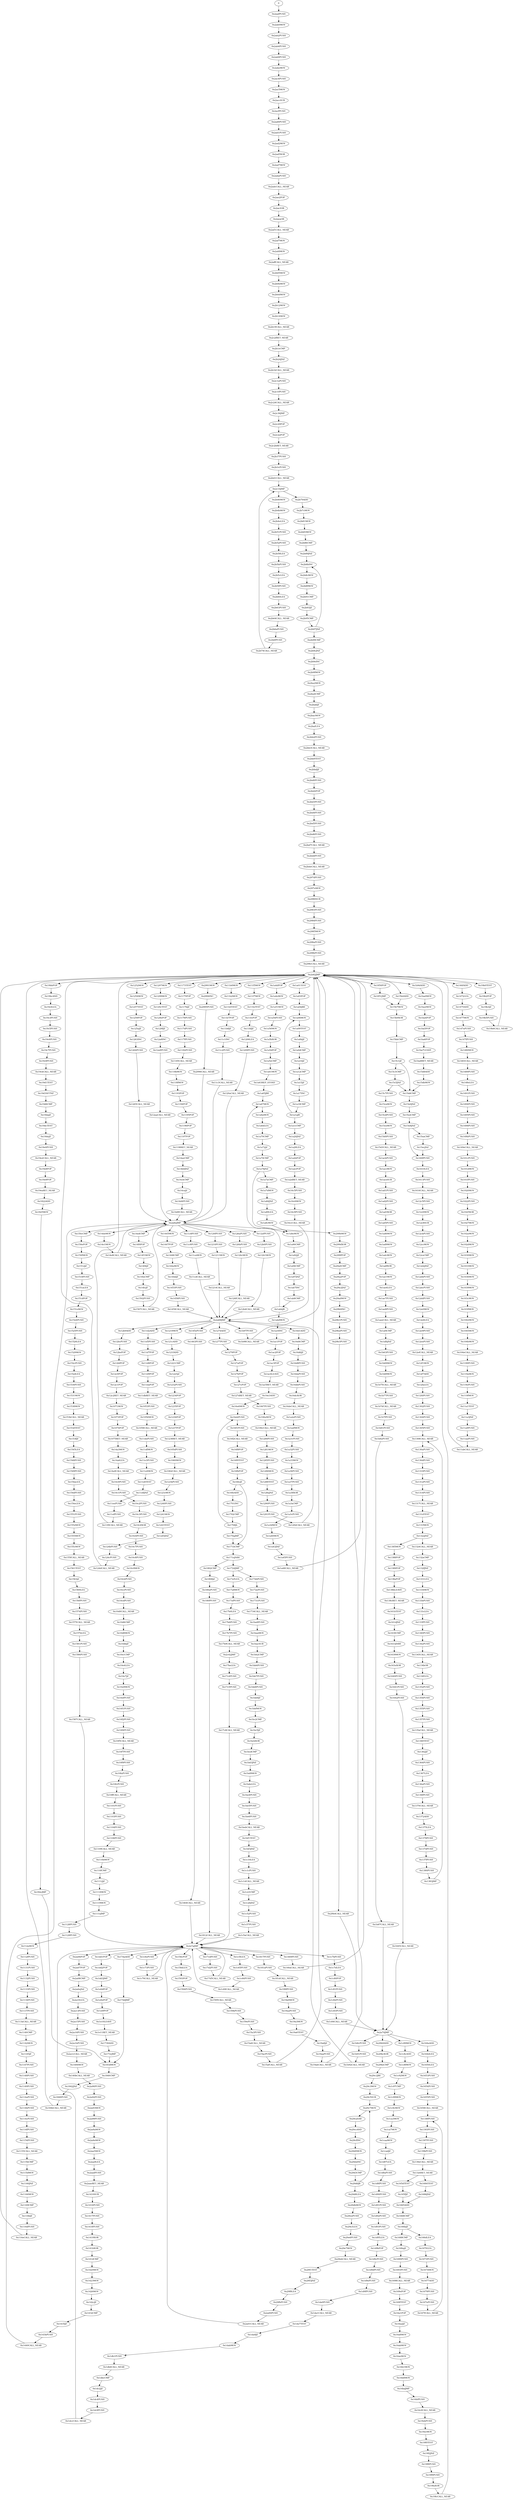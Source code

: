 digraph {
"0" -> "0x2aafPUSH"
"0x101cPUSH" -> "0x101dMOV"
"0x101dMOV" -> "0x101fPUSH"
"0x101fPUSH" -> "0x1020MOV"
"0x1020MOV" -> "0x1022PUSH"
"0x1022PUSH" -> "0x1025XOR"
"0x1025XOR" -> "0x1027MOV"
"0x1027MOV" -> "0x102aMOV"
"0x102aMOV" -> "0x102dMOV"
"0x102dMOV" -> "0x1030MOV"
"0x1030MOV" -> "0x1033MOV"
"0x1033MOV" -> "0x1036MOV"
"0x1036MOV" -> "0x1039MOV"
"0x1039MOV" -> "0x103cMOV"
"0x103cMOV" -> "0x103fMOV"
"0x103fMOV" -> "0x1042MOV"
"0x1042MOV" -> "0x1045MOV"
"0x1045MOV" -> "0x104bMOV"
"0x104bMOV" -> "0x104eCALL_NEAR"
"0x104eCALL_NEAR" -> "0x1199PUSH"
"0x1053PUSH" -> "0x1056MOV"
"0x1056MOV" -> "0x1058CALL_NEAR"
"0x1058CALL_NEAR" -> "0x11dePUSH"
"0x105dPUSH" -> "0x1060MOV"
"0x1060MOV" -> "0x1062CALL_NEAR"
"0x1062CALL_NEAR" -> "0x123bPUSH"
"0x1067PUSH" -> "0x106aMOV"
"0x106aMOV" -> "0x106cCALL_NEAR"
"0x106cCALL_NEAR" -> "0x1280PUSH"
"0x1071MOV" -> "0x1073POP"
"0x1073POP" -> "0x1074POP"
"0x1074POP" -> "0x1075RET_NEAR"
"0x1075RET_NEAR" -> "0x14a3MOV"
"0x10c0PUSH" -> "0x10c1PUSH"
"0x10c1PUSH" -> "0x10c2PUSH"
"0x10c2PUSH" -> "0x10c3PUSH"
"0x10c3PUSH" -> "0x10c4XOR"
"0x10c4XOR" -> "0x10c6PUSH"
"0x10c6PUSH" -> "0x10c7PUSH"
"0x10c7PUSH" -> "0x10c8PUSH"
"0x10c8PUSH" -> "0x10c9MOV"
"0x10c9MOV" -> "0x10cbPUSH"
"0x10cbPUSH" -> "0x10ccPUSH"
"0x10ccPUSH" -> "0x10cdPUSH"
"0x10cdPUSH" -> "0x10d0CALL_NEAR"
"0x10d0CALL_NEAR" -> "0x10d6CMP"
"0x10d6CMP" -> "0x10d8MOV"
"0x10d8MOV" -> "0x10dbJZ"
"0x10dbJZ" -> "0x10e1CMP"
"0x10e1CMP" -> "0x10e4LEA"
"0x10e4LEA" -> "0x10e7JZ"
"0x10e7JZ" -> "0x10e9MOV"
"0x10e9MOV" -> "0x10efPUSH"
"0x10efPUSH" -> "0x10f1PUSH"
"0x10f1PUSH" -> "0x10f2PUSH"
"0x10f2PUSH" -> "0x10f4PUSH"
"0x10f4PUSH" -> "0x10f5CALL_NEAR"
"0x10f5CALL_NEAR" -> "0x10f7PUSH"
"0x10f7PUSH" -> "0x10f9PUSH"
"0x10f9PUSH" -> "0x10faPUSH"
"0x10faPUSH" -> "0x10fcPUSH"
"0x10fcPUSH" -> "0x10ffCALL_NEAR"
"0x10ffCALL_NEAR" -> "0x1101PUSH"
"0x1101PUSH" -> "0x1103PUSH"
"0x1103PUSH" -> "0x1104PUSH"
"0x1104PUSH" -> "0x1106PUSH"
"0x1106PUSH" -> "0x1109CALL_NEAR"
"0x1109CALL_NEAR" -> "0x110bMOV"
"0x110bMOV" -> "0x110fCMP"
"0x110fCMP" -> "0x1112JZ"
"0x1112JZ" -> "0x1114MOV"
"0x1114MOV" -> "0x1119MOV"
"0x1119MOV" -> "0x111eJMP"
"0x111eJMP" -> "0x1128PUSH"
"0x1128PUSH" -> "0x1129PUSH"
"0x1129PUSH" -> "0x112aMOV"
"0x112aMOV" -> "0x112fPUSH"
"0x112fPUSH" -> "0x1131PUSH"
"0x1131PUSH" -> "0x1132PUSH"
"0x1132PUSH" -> "0x1133PUSH"
"0x1133PUSH" -> "0x1134PUSH"
"0x1134PUSH" -> "0x1137PUSH"
"0x1137PUSH" -> "0x113aCALL_NEAR"
"0x113aCALL_NEAR" -> "0x1140CMP"
"0x1140CMP" -> "0x1142MOV"
"0x1142MOV" -> "0x1145JZ"
"0x1145JZ" -> "0x1147PUSH"
"0x1147PUSH" -> "0x1148PUSH"
"0x1148PUSH" -> "0x1149PUSH"
"0x1149PUSH" -> "0x114aPUSH"
"0x114aPUSH" -> "0x114bPUSH"
"0x114bPUSH" -> "0x114cPUSH"
"0x114cPUSH" -> "0x114fPUSH"
"0x114fPUSH" -> "0x1154PUSH"
"0x1154PUSH" -> "0x1155CALL_NEAR"
"0x1155CALL_NEAR" -> "0x115bCMP"
"0x115bCMP" -> "0x115dMOV"
"0x115dMOV" -> "0x1160JNZ"
"0x1160JNZ" -> "0x1166MOV"
"0x1166MOV" -> "0x1169CMP"
"0x1169CMP" -> "0x116bJZ"
"0x116bJZ" -> "0x116dPUSH"
"0x116dPUSH" -> "0x116eCALL_NEAR"
"0x116eCALL_NEAR" -> "0x2a62JMP"
"0x1173TEST" -> "0x1175POP"
"0x1175POP" -> "0x1176JZ"
"0x1176JZ" -> "0x1178PUSH"
"0x1178PUSH" -> "0x117dPUSH"
"0x117dPUSH" -> "0x117fPUSH"
"0x117fPUSH" -> "0x1182PUSH"
"0x1182PUSH" -> "0x1185CALL_NEAR"
"0x1185CALL_NEAR" -> "0x118bMOV"
"0x118bMOV" -> "0x118fMOV"
"0x118fMOV" -> "0x1193POP"
"0x1193POP" -> "0x1194POP"
"0x1194POP" -> "0x1195POP"
"0x1195POP" -> "0x1196POP"
"0x1196POP" -> "0x1197POP"
"0x1197POP" -> "0x1198RET_NEAR"
"0x1198RET_NEAR" -> "0x14aeCMP"
"0x1199PUSH" -> "0x119aMOV"
"0x119aMOV" -> "0x119ePUSH"
"0x119ePUSH" -> "0x119fMOV"
"0x119fMOV" -> "0x11a1TEST"
"0x11a1TEST" -> "0x11a3JNZ"
"0x11a3JNZ" -> "0x11a9PUSH"
"0x11a9PUSH" -> "0x11aaPUSH"
"0x11aaPUSH" -> "0x11abCALL_NEAR"
"0x11abCALL_NEAR" -> "0x2a62JMP"
"0x11b0MOV" -> "0x11b2MOV"
"0x11b2MOV" -> "0x11b5TEST"
"0x11b5TEST" -> "0x11b7POP"
"0x11b7POP" -> "0x11b8JZ"
"0x11b8JZ" -> "0x11c1INC"
"0x11c1INC" -> "0x11c2PUSH"
"0x11c2PUSH" -> "0x11c3CALL_NEAR"
"0x11c3CALL_NEAR" -> "0x2a6eJMP"
"0x11c8PUSH" -> "0x11c9PUSH"
"0x11c9PUSH" -> "0x11caMOV"
"0x11caMOV" -> "0x11cdCALL_NEAR"
"0x11cdCALL_NEAR" -> "0x2a68JMP"
"0x11d2ADD" -> "0x11d5PUSH"
"0x11d5PUSH" -> "0x11d7POP"
"0x11d7POP" -> "0x11d8POP"
"0x11d8POP" -> "0x11d9POP"
"0x11d9POP" -> "0x11daPOP"
"0x11daPOP" -> "0x11dbRET_NEAR"
"0x11dbRET_NEAR" -> "0x1053PUSH"
"0x11dePUSH" -> "0x11dfMOV"
"0x11dfMOV" -> "0x11e3PUSH"
"0x11e3PUSH" -> "0x11e4MOV"
"0x11e4MOV" -> "0x11e6TEST"
"0x11e6TEST" -> "0x11e8JNZ"
"0x11e8JNZ" -> "0x11eePUSH"
"0x11eePUSH" -> "0x11efPUSH"
"0x11efPUSH" -> "0x11f0CALL_NEAR"
"0x11f0CALL_NEAR" -> "0x2a62JMP"
"0x11f5MOV" -> "0x11f7MOV"
"0x11f7MOV" -> "0x11faTEST"
"0x11faTEST" -> "0x11fcPOP"
"0x11fcPOP" -> "0x11fdJZ"
"0x11fdJZ" -> "0x1206LEA"
"0x1206LEA" -> "0x1209PUSH"
"0x1209PUSH" -> "0x120aCALL_NEAR"
"0x120aCALL_NEAR" -> "0x2a6eJMP"
"0x120fPUSH" -> "0x1210PUSH"
"0x1210PUSH" -> "0x1211MOV"
"0x1211MOV" -> "0x1214CALL_NEAR"
"0x1214CALL_NEAR" -> "0x2a68JMP"
"0x1219MOV" -> "0x121cADD"
"0x121cADD" -> "0x121fADD"
"0x121fADD" -> "0x1221CMP"
"0x1221CMP" -> "0x1225JZ"
"0x1225JZ" -> "0x1232PUSH"
"0x1232PUSH" -> "0x1234POP"
"0x1234POP" -> "0x1235POP"
"0x1235POP" -> "0x1236POP"
"0x1236POP" -> "0x1237POP"
"0x1237POP" -> "0x1238RET_NEAR"
"0x1238RET_NEAR" -> "0x105dPUSH"
"0x123bPUSH" -> "0x123cMOV"
"0x123cMOV" -> "0x1240PUSH"
"0x1240PUSH" -> "0x1241MOV"
"0x1241MOV" -> "0x1243TEST"
"0x1243TEST" -> "0x1245JNZ"
"0x1245JNZ" -> "0x124bPUSH"
"0x124bPUSH" -> "0x124cPUSH"
"0x124cPUSH" -> "0x124dCALL_NEAR"
"0x124dCALL_NEAR" -> "0x2a62JMP"
"0x1252MOV" -> "0x1254MOV"
"0x1254MOV" -> "0x1257TEST"
"0x1257TEST" -> "0x1259POP"
"0x1259POP" -> "0x125aJZ"
"0x125aJZ" -> "0x1263INC"
"0x1263INC" -> "0x1264PUSH"
"0x1264PUSH" -> "0x1265CALL_NEAR"
"0x1265CALL_NEAR" -> "0x2a6eJMP"
"0x126aPUSH" -> "0x126bPUSH"
"0x126bPUSH" -> "0x126cMOV"
"0x126cMOV" -> "0x126fCALL_NEAR"
"0x126fCALL_NEAR" -> "0x2a68JMP"
"0x1274ADD" -> "0x1277PUSH"
"0x1277PUSH" -> "0x1279POP"
"0x1279POP" -> "0x127aPOP"
"0x127aPOP" -> "0x127bPOP"
"0x127bPOP" -> "0x127cPOP"
"0x127cPOP" -> "0x127dRET_NEAR"
"0x127dRET_NEAR" -> "0x1067PUSH"
"0x1280PUSH" -> "0x1281MOV"
"0x1281MOV" -> "0x1285PUSH"
"0x1285PUSH" -> "0x1286MOV"
"0x1286MOV" -> "0x1288TEST"
"0x1288TEST" -> "0x128aJNZ"
"0x128aJNZ" -> "0x1290PUSH"
"0x1290PUSH" -> "0x1291PUSH"
"0x1291PUSH" -> "0x1292CALL_NEAR"
"0x1292CALL_NEAR" -> "0x2a62JMP"
"0x1297MOV" -> "0x1299MOV"
"0x1299MOV" -> "0x129cTEST"
"0x129cTEST" -> "0x129ePOP"
"0x129ePOP" -> "0x129fJZ"
"0x129fJZ" -> "0x12a8INC"
"0x12a8INC" -> "0x12a9PUSH"
"0x12a9PUSH" -> "0x12aaCALL_NEAR"
"0x12aaCALL_NEAR" -> "0x2a6eJMP"
"0x12afPUSH" -> "0x12b0PUSH"
"0x12b0PUSH" -> "0x12b1MOV"
"0x12b1MOV" -> "0x12b4CALL_NEAR"
"0x12b4CALL_NEAR" -> "0x2a68JMP"
"0x12b9ADD" -> "0x12bcPUSH"
"0x12bcPUSH" -> "0x12bePOP"
"0x12bePOP" -> "0x12bfPOP"
"0x12bfPOP" -> "0x12c0POP"
"0x12c0POP" -> "0x12c1POP"
"0x12c1POP" -> "0x12c2RET_NEAR"
"0x12c2RET_NEAR" -> "0x1071MOV"
"0x12c5PUSH" -> "0x12c6MOV"
"0x12c6MOV" -> "0x12c8SUB"
"0x12c8SUB" -> "0x12cbPUSH"
"0x12cbPUSH" -> "0x12ccMOV"
"0x12ccMOV" -> "0x12ceCMP"
"0x12ceCMP" -> "0x12d2JNZ"
"0x12d2JNZ" -> "0x12dbPUSH"
"0x12dbPUSH" -> "0x12dcPUSH"
"0x12dcPUSH" -> "0x12ddPUSH"
"0x12ddPUSH" -> "0x12e0MOV"
"0x12e0MOV" -> "0x12e6LEA"
"0x12e6LEA" -> "0x12e9PUSH"
"0x12e9PUSH" -> "0x12eePUSH"
"0x12eePUSH" -> "0x12efCALL_NEAR"
"0x12efCALL_NEAR" -> "0x12f1MOV"
"0x12f1MOV" -> "0x12f7ADD"
"0x12f7ADD" -> "0x12faLEA"
"0x12faLEA" -> "0x12fdPUSH"
"0x12fdPUSH" -> "0x1302PUSH"
"0x1302PUSH" -> "0x1304PUSH"
"0x1304PUSH" -> "0x1305PUSH"
"0x1305PUSH" -> "0x1308CALL_NEAR"
"0x1308CALL_NEAR" -> "0x130aPUSH"
"0x130aPUSH" -> "0x130dPUSH"
"0x130dPUSH" -> "0x1310PUSH"
"0x1310PUSH" -> "0x1312PUSH"
"0x1312PUSH" -> "0x1314PUSH"
"0x1314PUSH" -> "0x1317CALL_NEAR"
"0x1317CALL_NEAR" -> "0x131dTEST"
"0x131dTEST" -> "0x131fMOV"
"0x131fMOV" -> "0x1322JNZ"
"0x1322JNZ" -> "0x1324CALL_NEAR"
"0x1322JNZ" -> "0x1385MOV"
"0x1324CALL_NEAR" -> "0x132aCMP"
"0x132aCMP" -> "0x132fJNZ"
"0x132fJNZ" -> "0x1331LEA"
"0x1331LEA" -> "0x1334MOV"
"0x1334MOV" -> "0x133bPUSH"
"0x133bPUSH" -> "0x133cLEA"
"0x133cLEA" -> "0x133fPUSH"
"0x133fPUSH" -> "0x1340PUSH"
"0x1340PUSH" -> "0x1342PUSH"
"0x1342PUSH" -> "0x1345CALL_NEAR"
"0x1345CALL_NEAR" -> "0x134bOR"
"0x134bOR" -> "0x134fLEA"
"0x134fLEA" -> "0x1352PUSH"
"0x1352PUSH" -> "0x1354PUSH"
"0x1354PUSH" -> "0x1355PUSH"
"0x1355PUSH" -> "0x1357PUSH"
"0x1357PUSH" -> "0x135aCALL_NEAR"
"0x135aCALL_NEAR" -> "0x1360TEST"
"0x1360TEST" -> "0x1362JZ"
"0x1362JZ" -> "0x1364PUSH"
"0x1364PUSH" -> "0x1367LEA"
"0x1367LEA" -> "0x136aPUSH"
"0x136aPUSH" -> "0x136fPUSH"
"0x136fPUSH" -> "0x1370CALL_NEAR"
"0x1370CALL_NEAR" -> "0x1372ADD"
"0x1372ADD" -> "0x1375LEA"
"0x1375LEA" -> "0x1378PUSH"
"0x1378PUSH" -> "0x137dPUSH"
"0x137dPUSH" -> "0x137fPUSH"
"0x137fPUSH" -> "0x1380PUSH"
"0x1380PUSH" -> "0x1383JMP"
"0x1383JMP" -> "0x1308CALL_NEAR"
"0x1385MOV" -> "0x1388POP"
"0x1388POP" -> "0x1389POP"
"0x1389POP" -> "0x138aPOP"
"0x138aPOP" -> "0x138bLEAVE"
"0x138bLEAVE" -> "0x138cRET_NEAR"
"0x138cRET_NEAR" -> "0x161bTEST"
"0x138fPUSH" -> "0x1393PUSH"
"0x1393PUSH" -> "0x1397PUSH"
"0x1397PUSH" -> "0x139bPUSH"
"0x139bPUSH" -> "0x139eCALL_NEAR"
"0x139eCALL_NEAR" -> "0x13a4RET_NEAR"
"0x13a4RET_NEAR" -> "0x165dTEST"
"0x13a4RET_NEAR" -> "0x1684TEST"
"0x1406MOV" -> "0x140bCALL_NEAR"
"0x140bCALL_NEAR" -> "0x2a90PUSH"
"0x1410SUB" -> "0x1416PUSH"
"0x1416PUSH" -> "0x1417PUSH"
"0x1417PUSH" -> "0x1418PUSH"
"0x1418PUSH" -> "0x1419XOR"
"0x1419XOR" -> "0x141bXOR"
"0x141bXOR" -> "0x141dCMP"
"0x141dCMP" -> "0x1420MOV"
"0x1420MOV" -> "0x1423MOV"
"0x1423MOV" -> "0x1426MOV"
"0x1426MOV" -> "0x142cJZ"
"0x142cJZ" -> "0x1432CMP"
"0x1432CMP" -> "0x1435JZ"
"0x1435JZ" -> "0x143bPUSH"
"0x143bPUSH" -> "0x1440CALL_NEAR"
"0x1440CALL_NEAR" -> "0x2a6eJMP"
"0x1445MOV" -> "0x1447POP"
"0x1447POP" -> "0x1448CMP"
"0x1448CMP" -> "0x144aMOV"
"0x144aMOV" -> "0x144dJZ"
"0x144dJZ" -> "0x1453PUSH"
"0x1453PUSH" -> "0x1458PUSH"
"0x1458PUSH" -> "0x1459CALL_NEAR"
"0x1459CALL_NEAR" -> "0x2a68JMP"
"0x145ePUSH" -> "0x1463PUSH"
"0x1463PUSH" -> "0x1464CALL_NEAR"
"0x1464CALL_NEAR" -> "0x2a7aJMP"
"0x1469PUSH" -> "0x146aCALL_NEAR"
"0x146aCALL_NEAR" -> "0x2a62JMP"
"0x146fADD" -> "0x1472LEA"
"0x1472LEA" -> "0x1475ADD"
"0x1475ADD" -> "0x1477MOV"
"0x1477MOV" -> "0x147ePUSH"
"0x147ePUSH" -> "0x147fPUSH"
"0x147fPUSH" -> "0x1480MOV"
"0x1480MOV" -> "0x1483CALL_NEAR"
"0x1483CALL_NEAR" -> "0x1489PUSH"
"0x1489PUSH" -> "0x148eLEA"
"0x148eLEA" -> "0x1491PUSH"
"0x1491PUSH" -> "0x1494PUSH"
"0x1494PUSH" -> "0x1495PUSH"
"0x1495PUSH" -> "0x1498PUSH"
"0x1498PUSH" -> "0x149bPUSH"
"0x149bPUSH" -> "0x149eCALL_NEAR"
"0x149eCALL_NEAR" -> "0x101cPUSH"
"0x14a3MOV" -> "0x14a6LEA"
"0x14a6LEA" -> "0x14a9CALL_NEAR"
"0x14a9CALL_NEAR" -> "0x10c0PUSH"
"0x14aeCMP" -> "0x14b0JNZ"
"0x14b0JNZ" -> "0x14cbCMP"
"0x14cbCMP" -> "0x14ceJZ"
"0x14ceJZ" -> "0x14d4PUSH"
"0x14d4PUSH" -> "0x14d9CALL_NEAR"
"0x14d9CALL_NEAR" -> "0x2a6eJMP"
"0x14deMOV" -> "0x14e1MOV"
"0x14e1MOV" -> "0x14e8CALL_NEAR"
"0x14e8CALL_NEAR" -> "0x2a6eJMP"
"0x14edCMP" -> "0x14f0POP"
"0x14f0POP" -> "0x14f1MOV"
"0x14f1MOV" -> "0x14f4JZ"
"0x14f4JZ" -> "0x14faCMP"
"0x14faCMP" -> "0x14fcJZ"
"0x14fcJZ" -> "0x1502PUSH"
"0x1502PUSH" -> "0x1507CALL_NEAR"
"0x1507CALL_NEAR" -> "0x2a6eJMP"
"0x150cCMP" -> "0x150ePOP"
"0x150ePOP" -> "0x150fMOV"
"0x150fMOV" -> "0x1512JZ"
"0x1512JZ" -> "0x1518PUSH"
"0x1518PUSH" -> "0x151aLEA"
"0x151aLEA" -> "0x151dPOP"
"0x151dPOP" -> "0x151eMOV"
"0x151eMOV" -> "0x1524PUSH"
"0x1524PUSH" -> "0x1525PUSH"
"0x1525PUSH" -> "0x1526LEA"
"0x1526LEA" -> "0x1529MOV"
"0x1529MOV" -> "0x152cPUSH"
"0x152cPUSH" -> "0x152dLEA"
"0x152dLEA" -> "0x1530PUSH"
"0x1530PUSH" -> "0x1531MOV"
"0x1531MOV" -> "0x1538MOV"
"0x1538MOV" -> "0x153bCALL_NEAR"
"0x153bCALL_NEAR" -> "0x153dTEST"
"0x153dTEST" -> "0x153fJZ"
"0x153fJZ" -> "0x1545LEA"
"0x1545LEA" -> "0x1548PUSH"
"0x1548PUSH" -> "0x1549PUSH"
"0x1549PUSH" -> "0x154aLEA"
"0x154aLEA" -> "0x154dPUSH"
"0x154dPUSH" -> "0x154eLEA"
"0x154eLEA" -> "0x1551PUSH"
"0x1551PUSH" -> "0x1552MOV"
"0x1552MOV" -> "0x1555MOV"
"0x1555MOV" -> "0x155cMOV"
"0x155cMOV" -> "0x155fCALL_NEAR"
"0x155fCALL_NEAR" -> "0x1561TEST"
"0x1561TEST" -> "0x1563JZ"
"0x1563JZ" -> "0x1569LEA"
"0x1569LEA" -> "0x156fPUSH"
"0x156fPUSH" -> "0x1574PUSH"
"0x1574PUSH" -> "0x1575CALL_NEAR"
"0x1575CALL_NEAR" -> "0x157bLEA"
"0x157bLEA" -> "0x1581PUSH"
"0x1581PUSH" -> "0x1586PUSH"
"0x1586PUSH" -> "0x1587CALL_NEAR"
"0x1587CALL_NEAR" -> "0x2a7aJMP"
"0x158cPOP" -> "0x158dLEA"
"0x158dLEA" -> "0x1593POP"
"0x1593POP" -> "0x1594PUSH"
"0x1594PUSH" -> "0x1595CALL_NEAR"
"0x1595CALL_NEAR" -> "0x159bPUSH"
"0x159bPUSH" -> "0x159ePUSH"
"0x159ePUSH" -> "0x15a3PUSH"
"0x15a3PUSH" -> "0x15a6CALL_NEAR"
"0x15a6CALL_NEAR" -> "0x15acPUSH"
"0x15acPUSH" -> "0x15afCALL_NEAR"
"0x15afCALL_NEAR" -> "0x2a62JMP"
"0x15b4ADD" -> "0x15b7MOV"
"0x15b7MOV" -> "0x15b9XOR"
"0x15b9XOR" -> "0x15bbCMP"
"0x15bbCMP" -> "0x15c1JZ"
"0x15c1JZ" -> "0x15c3CMP"
"0x15c1JZ" -> "0x15ddCMP"
"0x15c3CMP" -> "0x15c5JNZ"
"0x15c5JNZ" -> "0x15c7PUSH"
"0x15c5JNZ" -> "0x15ddCMP"
"0x15c7PUSH" -> "0x15caMOV"
"0x15caMOV" -> "0x15cdPUSH"
"0x15cdPUSH" -> "0x15ceMOV"
"0x15ceMOV" -> "0x15d0PUSH"
"0x15d0PUSH" -> "0x15d3CALL_NEAR"
"0x15d3CALL_NEAR" -> "0x1acbPUSH"
"0x15d8ADD" -> "0x15dbMOV"
"0x15dbMOV" -> "0x15ddCMP"
"0x15ddCMP" -> "0x15e0JNZ"
"0x15e0JNZ" -> "0x15e2CMP"
"0x15e2CMP" -> "0x15e8JNZ"
"0x15e8JNZ" -> "0x15eaCMP"
"0x15e8JNZ" -> "0x160fPUSH"
"0x15eaCMP" -> "0x15ecJNZ"
"0x15ecJNZ" -> "0x160fPUSH"
"0x160fPUSH" -> "0x1610LEA"
"0x1610LEA" -> "0x1613PUSH"
"0x1613PUSH" -> "0x1616CALL_NEAR"
"0x1616CALL_NEAR" -> "0x12c5PUSH"
"0x161bTEST" -> "0x161dJNZ"
"0x161dJNZ" -> "0x1630CMP"
"0x1630CMP" -> "0x1633JNBE"
"0x1633JNBE" -> "0x1639MOV"
"0x1639MOV" -> "0x163eXOR"
"0x163eXOR" -> "0x1640PUSH"
"0x1640PUSH" -> "0x1641PUSH"
"0x1641PUSH" -> "0x1642PUSH"
"0x1642PUSH" -> "0x1645CALL_NEAR"
"0x1645CALL_NEAR" -> "0x2a74JMP"
"0x164aADD" -> "0x164dLEA"
"0x164dLEA" -> "0x1650LEA"
"0x1650LEA" -> "0x1653PUSH"
"0x1653PUSH" -> "0x1654PUSH"
"0x1654PUSH" -> "0x1655PUSH"
"0x1655PUSH" -> "0x1658CALL_NEAR"
"0x1658CALL_NEAR" -> "0x138fPUSH"
"0x165dTEST" -> "0x165fJZ"
"0x165fJZ" -> "0x1665ADD"
"0x1665ADD" -> "0x1668CMP"
"0x1668CMP" -> "0x166bJZ"
"0x166bJZ" -> "0x166dLEA"
"0x166bJZ" -> "0x1688CMP"
"0x166dLEA" -> "0x1670LEA"
"0x1670LEA" -> "0x1673PUSH"
"0x1673PUSH" -> "0x1674MOV"
"0x1674MOV" -> "0x1677ADD"
"0x1677ADD" -> "0x1679PUSH"
"0x1679PUSH" -> "0x167ePUSH"
"0x167ePUSH" -> "0x167fCALL_NEAR"
"0x167fCALL_NEAR" -> "0x138fPUSH"
"0x1684TEST" -> "0x1686JNZ"
"0x1686JNZ" -> "0x1665ADD"
"0x1688CMP" -> "0x168aJZ"
"0x168aJZ" -> "0x1690PUSH"
"0x1690PUSH" -> "0x1693PUSH"
"0x1693PUSH" -> "0x1698CALL_NEAR"
"0x1698CALL_NEAR" -> "0x169ePOP"
"0x169ePOP" -> "0x169fTEST"
"0x169fTEST" -> "0x16a1POP"
"0x16a1POP" -> "0x16a2JZ"
"0x16a2JZ" -> "0x16a8MOV"
"0x16a8MOV" -> "0x16abMOV"
"0x16abMOV" -> "0x16aeMOV"
"0x16aeMOV" -> "0x16b1MOV"
"0x16b1MOV" -> "0x16b8MOV"
"0x16b8MOV" -> "0x16baJMP"
"0x16baJMP" -> "0x16bfPUSH"
"0x16bfPUSH" -> "0x16c0CALL_NEAR"
"0x16c0CALL_NEAR" -> "0x19ebPUSH"
"0x16c5PUSH" -> "0x16c6MOV"
"0x16c6MOV" -> "0x16c9PUSH"
"0x16c9PUSH" -> "0x16ccCALL_NEAR"
"0x16ccCALL_NEAR" -> "0x2a68JMP"
"0x16d1ADD" -> "0x16d4CMP"
"0x16d4CMP" -> "0x16d6JZ"
"0x16d6JZ" -> "0x16d8PUSH"
"0x16d8PUSH" -> "0x16daPUSH"
"0x16daPUSH" -> "0x16dbPUSH"
"0x16dbPUSH" -> "0x16dcXOR"
"0x16dcXOR" -> "0x16deCALL_NEAR"
"0x16deCALL_NEAR" -> "0x1a2ePUSH"
"0x16e3ADD" -> "0x16e6MOV"
"0x16e6MOV" -> "0x16ebPUSH"
"0x16ebPUSH" -> "0x16f1PUSH"
"0x16f1PUSH" -> "0x16f2CALL_NEAR"
"0x16f2CALL_NEAR" -> "0x16f8POP"
"0x16f8POP" -> "0x16f9TEST"
"0x16f9TEST" -> "0x16fbPOP"
"0x16fbPOP" -> "0x16fcJZ"
"0x16fcJZ" -> "0x16feADD"
"0x16fcJZ" -> "0x171bCMP"
"0x16feADD" -> "0x1701INC"
"0x1701INC" -> "0x1702CMP"
"0x1702CMP" -> "0x1708JL"
"0x1708JL" -> "0x16ebPUSH"
"0x1708JL" -> "0x170aJMP"
"0x170aJMP" -> "0x171bCMP"
"0x171bCMP" -> "0x171eJNBE"
"0x171eJNBE" -> "0x1724JMP"
"0x171eJNBE" -> "0x1802CMP"
"0x1724JMP" -> "0x172bPUSH"
"0x1724JMP" -> "0x17a5LEA"
"0x172bPUSH" -> "0x172ePUSH"
"0x172ePUSH" -> "0x1731PUSH"
"0x1731PUSH" -> "0x1734CALL_NEAR"
"0x1734CALL_NEAR" -> "0x1ba9PUSH"
"0x1739ADD" -> "0x173cJMP"
"0x173cJMP" -> "0x183dMOV"
"0x17a5LEA" -> "0x17a8MOV"
"0x17a8MOV" -> "0x17afPUSH"
"0x17afPUSH" -> "0x17b0LEA"
"0x17b0LEA" -> "0x17b6PUSH"
"0x17b6PUSH" -> "0x17b7PUSH"
"0x17b7PUSH" -> "0x17b9CALL_NEAR"
"0x17b9CALL_NEAR" -> "0x2c42JMP"
"0x17beLEA" -> "0x17c4PUSH"
"0x17c4PUSH" -> "0x17c5PUSH"
"0x17c5PUSH" -> "0x17c8CALL_NEAR"
"0x17c8CALL_NEAR" -> "0x2a7aJMP"
"0x17cdPUSH" -> "0x17d2PUSH"
"0x17d2PUSH" -> "0x17d5CALL_NEAR"
"0x17d5CALL_NEAR" -> "0x2a7aJMP"
"0x17daADD" -> "0x17ddJMP"
"0x17ddJMP" -> "0x183dMOV"
"0x1802CMP" -> "0x1808JZ"
"0x1808JZ" -> "0x180aPUSH"
"0x180aPUSH" -> "0x180fPUSH"
"0x180fPUSH" -> "0x1812CALL_NEAR"
"0x1812CALL_NEAR" -> "0x2a7aJMP"
"0x1817PUSH" -> "0x181aPUSH"
"0x181aPUSH" -> "0x181dCALL_NEAR"
"0x181dCALL_NEAR" -> "0x199fPUSH"
"0x1822ADD" -> "0x1825MOV"
"0x1825MOV" -> "0x182cJMP"
"0x182cJMP" -> "0x183dMOV"
"0x183dMOV" -> "0x1840CMP"
"0x1840CMP" -> "0x1842JNZ"
"0x1842JNZ" -> "0x1848PUSH"
"0x1848PUSH" -> "0x184bCALL_NEAR"
"0x184bCALL_NEAR" -> "0x2a62JMP"
"0x1850POP" -> "0x1851JMP"
"0x1851JMP" -> "0x15b7MOV"
"0x199fPUSH" -> "0x19a0MOV"
"0x19a0MOV" -> "0x19a2PUSH"
"0x19a2PUSH" -> "0x19a3MOV"
"0x19a3MOV" -> "0x19a6TEST"
"0x19a6TEST" -> "0x19a8JZ"
"0x19a8JZ" -> "0x19aaPUSH"
"0x19aaPUSH" -> "0x19abCALL_NEAR"
"0x19abCALL_NEAR" -> "0x2a62JMP"
"0x19b0TEST" -> "0x19b2POP"
"0x19b2POP" -> "0x19b3JZ"
"0x19b3JZ" -> "0x19b5PUSH"
"0x19b5PUSH" -> "0x19b6CALL_NEAR"
"0x19b6CALL_NEAR" -> "0x2a62JMP"
"0x19bbPOP" -> "0x19bcAND"
"0x19bcAND" -> "0x19c0LEA"
"0x19c0LEA" -> "0x19c3PUSH"
"0x19c3PUSH" -> "0x19c5PUSH"
"0x19c5PUSH" -> "0x19c6PUSH"
"0x19c6PUSH" -> "0x19c7PUSH"
"0x19c7PUSH" -> "0x19c8PUSH"
"0x19c8PUSH" -> "0x19cbCALL_NEAR"
"0x19cbCALL_NEAR" -> "0x19d1TEST"
"0x19d1TEST" -> "0x19d3SETNZ"
"0x19d3SETNZ" -> "0x19d6CMP"
"0x19d6CMP" -> "0x19daJZ"
"0x19daJZ" -> "0x19dcTEST"
"0x19dcTEST" -> "0x19deJZ"
"0x19deJZ" -> "0x19e0PUSH"
"0x19e0PUSH" -> "0x19e2CALL_NEAR"
"0x19e2CALL_NEAR" -> "0x19e8POP"
"0x19e8POP" -> "0x19e9POP"
"0x19e9POP" -> "0x19eaRET_NEAR"
"0x19eaRET_NEAR" -> "0x1822ADD"
"0x19ebPUSH" -> "0x19ecMOV"
"0x19ecMOV" -> "0x19f0TEST"
"0x19f0TEST" -> "0x19f2JNZ"
"0x19f2JNZ" -> "0x19f8PUSH"
"0x19f8PUSH" -> "0x19f9PUSH"
"0x19f9PUSH" -> "0x19faXOR"
"0x19faXOR" -> "0x19fcCALL_NEAR"
"0x19fcCALL_NEAR" -> "0x2a62JMP"
"0x1a01TEST" -> "0x1a03POP"
"0x1a03POP" -> "0x1a04JBE"
"0x1a04JBE" -> "0x1a06MOV"
"0x1a06MOV" -> "0x1a09TEST"
"0x1a09TEST" -> "0x1a0bJZ"
"0x1a0bJZ" -> "0x1a0dCMP"
"0x1a0dCMP" -> "0x1a10JZ"
"0x1a10JZ" -> "0x1a12CMP"
"0x1a12CMP" -> "0x1a15JZ"
"0x1a15JZ" -> "0x1a17INC"
"0x1a17INC" -> "0x1a18CMP"
"0x1a18CMP" -> "0x1a1aJB"
"0x1a1aJB" -> "0x1a06MOV"
"0x1a1aJB" -> "0x1a1cCMP"
"0x1a1cCMP" -> "0x1a20JNZ"
"0x1a20JNZ" -> "0x1a28LEA"
"0x1a28LEA" -> "0x1a2bPOP"
"0x1a2bPOP" -> "0x1a2cPOP"
"0x1a2cPOP" -> "0x1a2dRET_NEAR"
"0x1a2dRET_NEAR" -> "0x16c5PUSH"
"0x1a2ePUSH" -> "0x1a2fMOV"
"0x1a2fMOV" -> "0x1a31PUSH"
"0x1a31PUSH" -> "0x1a32PUSH"
"0x1a32PUSH" -> "0x1a33MOV"
"0x1a33MOV" -> "0x1a36PUSH"
"0x1a36PUSH" -> "0x1a37PUSH"
"0x1a37PUSH" -> "0x1a38XOR"
"0x1a38XOR" -> "0x1a3aCMP"
"0x1a3aCMP" -> "0x1a3cPUSH"
"0x1a3cPUSH" -> "0x1a3dMOV"
"0x1a3dMOV" -> "0x1a40MOV"
"0x1a40MOV" -> "0x1a43JNZ"
"0x1a43JNZ" -> "0x1a45PUSH"
"0x1a45PUSH" -> "0x1a48CALL_NEAR"
"0x1a48CALL_NEAR" -> "0x2a62JMP"
"0x1a4dPOP" -> "0x1a4eMOV"
"0x1a4eMOV" -> "0x1a51MOV"
"0x1a51MOV" -> "0x1a54PUSH"
"0x1a54PUSH" -> "0x1a56MOV"
"0x1a56MOV" -> "0x1a5bXOR"
"0x1a5bXOR" -> "0x1a5dPOP"
"0x1a5dPOP" -> "0x1a5eCMP"
"0x1a5eCMP" -> "0x1a61MOV"
"0x1a61MOV" -> "0x1a63REP_STOSD"
"0x1a63REP_STOSD" -> "0x1a65JBE"
"0x1a65JBE" -> "0x1a67MOV"
"0x1a67MOV" -> "0x1a6aMOV"
"0x1a6aMOV" -> "0x1a6dLEA"
"0x1a6dLEA" -> "0x1a70CMP"
"0x1a70CMP" -> "0x1a72JZ"
"0x1a72JZ" -> "0x1a74CMP"
"0x1a74CMP" -> "0x1a78JNZ"
"0x1a78JNZ" -> "0x1a7aCMP"
"0x1a78JNZ" -> "0x1a8eMOV"
"0x1a7aCMP" -> "0x1a7dMOV"
"0x1a7dMOV" -> "0x1a84JNZ"
"0x1a84JNZ" -> "0x1a89LEA"
"0x1a89LEA" -> "0x1a8cMOV"
"0x1a8cMOV" -> "0x1a8eMOV"
"0x1a8eMOV" -> "0x1a90CMP"
"0x1a90CMP" -> "0x1a92JZ"
"0x1a92JZ" -> "0x1a94CMP"
"0x1a94CMP" -> "0x1a97JNZ"
"0x1a97JNZ" -> "0x1ab7INC"
"0x1ab7INC" -> "0x1ab8CMP"
"0x1ab8CMP" -> "0x1abbJB"
"0x1abbJB" -> "0x1a67MOV"
"0x1abbJB" -> "0x1abdMOV"
"0x1abdMOV" -> "0x1ac0INC"
"0x1ac0INC" -> "0x1ac1POP"
"0x1ac1POP" -> "0x1ac2POP"
"0x1ac2POP" -> "0x1ac3POP"
"0x1ac3POP" -> "0x1ac4LEAVE"
"0x1ac4LEAVE" -> "0x1ac5RET_NEAR"
"0x1ac5RET_NEAR" -> "0x16e3ADD"
"0x1acbPUSH" -> "0x1accMOV"
"0x1accMOV" -> "0x1aceSUB"
"0x1aceSUB" -> "0x1ad1PUSH"
"0x1ad1PUSH" -> "0x1ad2PUSH"
"0x1ad2PUSH" -> "0x1ad3XOR"
"0x1ad3XOR" -> "0x1ad5PUSH"
"0x1ad5PUSH" -> "0x1ad6MOV"
"0x1ad6MOV" -> "0x1ad9MOV"
"0x1ad9MOV" -> "0x1adcMOV"
"0x1adcMOV" -> "0x1adfXOR"
"0x1adfXOR" -> "0x1ae1MOV"
"0x1ae1MOV" -> "0x1ae4LEA"
"0x1ae4LEA" -> "0x1ae7PUSH"
"0x1ae7PUSH" -> "0x1ae8PUSH"
"0x1ae8PUSH" -> "0x1aeeCALL_NEAR"
"0x1aeeCALL_NEAR" -> "0x1af4CMP"
"0x1af4CMP" -> "0x1afbJNZ"
"0x1afbJNZ" -> "0x1b63PUSH"
"0x1b63PUSH" -> "0x1b69MOV"
"0x1b69MOV" -> "0x1b6fMOV"
"0x1b6fMOV" -> "0x1b75CALL_NEAR"
"0x1b75CALL_NEAR" -> "0x1b77PUSH"
"0x1b77PUSH" -> "0x1b7dCALL_NEAR"
"0x1b7dCALL_NEAR" -> "0x1b7fPUSH"
"0x1b7fPUSH" -> "0x1b81PUSH"
"0x1b81PUSH" -> "0x1b82PUSH"
"0x1b82PUSH" -> "0x1b87CALL_NEAR"
"0x1b87CALL_NEAR" -> "0x2a74JMP"
"0x1b8cPUSH" -> "0x1b91PUSH"
"0x1b91PUSH" -> "0x1b92CALL_NEAR"
"0x1b92CALL_NEAR" -> "0x2a68JMP"
"0x1b97PUSH" -> "0x1b98CALL_NEAR"
"0x1b98CALL_NEAR" -> "0x2a62JMP"
"0x1b9dADD" -> "0x1ba0MOV"
"0x1ba0MOV" -> "0x1ba2MOV"
"0x1ba2MOV" -> "0x1ba4POP"
"0x1ba4POP" -> "0x1ba5POP"
"0x1ba5POP" -> "0x1ba6POP"
"0x1ba6POP" -> "0x1ba7LEAVE"
"0x1ba7LEAVE" -> "0x1ba8RET_NEAR"
"0x1ba8RET_NEAR" -> "0x15d8ADD"
"0x1ba9PUSH" -> "0x1baaMOV"
"0x1baaMOV" -> "0x1bacSUB"
"0x1bacSUB" -> "0x1bb2CMP"
"0x1bb2CMP" -> "0x1bb6PUSH"
"0x1bb6PUSH" -> "0x1bb7PUSH"
"0x1bb7PUSH" -> "0x1bb8PUSH"
"0x1bb8PUSH" -> "0x1bb9JZ"
"0x1bb9JZ" -> "0x1bbfMOV"
"0x1bbfMOV" -> "0x1bc2CMP"
"0x1bc2CMP" -> "0x1bc5JZ"
"0x1bc5JZ" -> "0x1bcbXOR"
"0x1bcbXOR" -> "0x1bcdCMP"
"0x1bcdCMP" -> "0x1bd3JNZ"
"0x1bd3JNZ" -> "0x1bd9MOV"
"0x1bd9MOV" -> "0x1bdeLEA"
"0x1bdeLEA" -> "0x1be4PUSH"
"0x1be4PUSH" -> "0x1be5PUSH"
"0x1be5PUSH" -> "0x1be6PUSH"
"0x1be6PUSH" -> "0x1bebCALL_NEAR"
"0x1bebCALL_NEAR" -> "0x1bf1TEST"
"0x1bf1TEST" -> "0x1bf3JNZ"
"0x1bf3JNZ" -> "0x1c16LEA"
"0x1c16LEA" -> "0x1c1cPUSH"
"0x1c1cPUSH" -> "0x1c1dCALL_NEAR"
"0x1c1dCALL_NEAR" -> "0x1c23CMP"
"0x1c23CMP" -> "0x1c26JNZ"
"0x1c26JNZ" -> "0x1c52PUSH"
"0x1c52PUSH" -> "0x1c57PUSH"
"0x1c57PUSH" -> "0x1c5aCALL_NEAR"
"0x1c5aCALL_NEAR" -> "0x2a7aJMP"
"0x1c5fLEA" -> "0x1c65PUSH"
"0x1c65PUSH" -> "0x1c66PUSH"
"0x1c66PUSH" -> "0x1c69CALL_NEAR"
"0x1c69CALL_NEAR" -> "0x2a7aJMP"
"0x1c6ePUSH" -> "0x1c73PUSH"
"0x1c73PUSH" -> "0x1c76CALL_NEAR"
"0x1c76CALL_NEAR" -> "0x2a7aJMP"
"0x1c7bPUSH" -> "0x1c7dLEA"
"0x1c7dLEA" -> "0x1c80POP"
"0x1c80POP" -> "0x1c81PUSH"
"0x1c81PUSH" -> "0x1c82PUSH"
"0x1c82PUSH" -> "0x1c83PUSH"
"0x1c83PUSH" -> "0x1c84CALL_NEAR"
"0x1c84CALL_NEAR" -> "0x2a74JMP"
"0x1c89MOV" -> "0x1c8cADD"
"0x1c8cADD" -> "0x1c8fMOV"
"0x1c8fMOV" -> "0x1c92MOV"
"0x1c92MOV" -> "0x1c97CMP"
"0x1c97CMP" -> "0x1c99MOV"
"0x1c99MOV" -> "0x1c9cMOV"
"0x1c9cMOV" -> "0x1ca3MOV"
"0x1ca3MOV" -> "0x1ca7MOV"
"0x1ca7MOV" -> "0x1caaMOV"
"0x1caaMOV" -> "0x1cadJZ"
"0x1cadJZ" -> "0x1d87LEA"
"0x1d87LEA" -> "0x1d8aPUSH"
"0x1d8aPUSH" -> "0x1d8fPUSH"
"0x1d8fPUSH" -> "0x1d90PUSH"
"0x1d90PUSH" -> "0x1d91PUSH"
"0x1d91PUSH" -> "0x1d92PUSH"
"0x1d92PUSH" -> "0x1d93PUSH"
"0x1d93PUSH" -> "0x1d95LEA"
"0x1d95LEA" -> "0x1d9bPOP"
"0x1d9bPOP" -> "0x1d9cPUSH"
"0x1d9cPUSH" -> "0x1d9dPUSH"
"0x1d9dPUSH" -> "0x1d9ePUSH"
"0x1d9ePUSH" -> "0x1d9fPUSH"
"0x1d9fPUSH" -> "0x1da0PUSH"
"0x1da0PUSH" -> "0x1da1CALL_NEAR"
"0x1da1CALL_NEAR" -> "0x1da7TEST"
"0x1da7TEST" -> "0x1da9JZ"
"0x1da9JZ" -> "0x1dabMOV"
"0x1dabMOV" -> "0x1db1PUSH"
"0x1db1PUSH" -> "0x1db6CALL_NEAR"
"0x1db6CALL_NEAR" -> "0x1dbcCMP"
"0x1dbcCMP" -> "0x1dc2JZ"
"0x1dc2JZ" -> "0x1dc4PUSH"
"0x1dc4PUSH" -> "0x1dc9PUSH"
"0x1dc9PUSH" -> "0x1dccCALL_NEAR"
"0x1dccCALL_NEAR" -> "0x2a7aJMP"
"0x1dd1POP" -> "0x1dd2POP"
"0x1dd2POP" -> "0x1dd3JMP"
"0x1dd3JMP" -> "0x1e0dPOP"
"0x1e0dPOP" -> "0x1e0ePOP"
"0x1e0ePOP" -> "0x1e0fPOP"
"0x1e0fPOP" -> "0x1e10LEAVE"
"0x1e10LEAVE" -> "0x1e11RET_NEAR"
"0x1e11RET_NEAR" -> "0x1739ADD"
"0x297dPUSH" -> "0x297eMOV"
"0x297eMOV" -> "0x2980SUB"
"0x2980SUB" -> "0x2983PUSH"
"0x2983PUSH" -> "0x2984PUSH"
"0x2984PUSH" -> "0x2985MOV"
"0x2985MOV" -> "0x298aPUSH"
"0x298aPUSH" -> "0x298bPUSH"
"0x298bPUSH" -> "0x298cCALL_NEAR"
"0x298cCALL_NEAR" -> "0x2a62JMP"
"0x2991MOV" -> "0x2994INC"
"0x2994INC" -> "0x2995PUSH"
"0x2995PUSH" -> "0x2996CALL_NEAR"
"0x2996CALL_NEAR" -> "0x2a6eJMP"
"0x299bMOV" -> "0x299dXOR"
"0x299dXOR" -> "0x299fPOP"
"0x299fPOP" -> "0x29a0CMP"
"0x29a0CMP" -> "0x29a2POP"
"0x29a2POP" -> "0x29a3JNZ"
"0x29a3JNZ" -> "0x29adMOV"
"0x29adMOV" -> "0x29b0INC"
"0x29b0INC" -> "0x29b1PUSH"
"0x29b1PUSH" -> "0x29b2PUSH"
"0x29b2PUSH" -> "0x29b3PUSH"
"0x29b3PUSH" -> "0x29b4CALL_NEAR"
"0x29b4CALL_NEAR" -> "0x2a74JMP"
"0x29b9ADD" -> "0x29bcXOR"
"0x29bcXOR" -> "0x29beCMP"
"0x29beCMP" -> "0x29c1JBE"
"0x29c1JBE" -> "0x29c3MOV"
"0x29c3MOV" -> "0x29c5SUB"
"0x29c5SUB" -> "0x29c7MOV"
"0x29c7MOV" -> "0x29caSAR"
"0x29caSAR" -> "0x29ccAND"
"0x29ccAND" -> "0x29cfINC"
"0x29cfINC" -> "0x29d0MOV"
"0x29d0MOV" -> "0x29d2INC"
"0x29d2INC" -> "0x29d3CMP"
"0x29d3CMP" -> "0x29d6JB"
"0x29d6JB" -> "0x29c7MOV"
"0x29d6JB" -> "0x29d8LEA"
"0x29d8LEA" -> "0x29dbMOV"
"0x29dbMOV" -> "0x29e2PUSH"
"0x29e2PUSH" -> "0x29e3LEA"
"0x29e3LEA" -> "0x29e6PUSH"
"0x29e6PUSH" -> "0x29e7MOV"
"0x29e7MOV" -> "0x29ebCALL_NEAR"
"0x29ebCALL_NEAR" -> "0x29f1TEST"
"0x29f1TEST" -> "0x29f3JNZ"
"0x29f3JNZ" -> "0x29f8LEA"
"0x29f8LEA" -> "0x29fbPUSH"
"0x29fbPUSH" -> "0x2a00PUSH"
"0x2a00PUSH" -> "0x2a01CALL_NEAR"
"0x2a01CALL_NEAR" -> "0x2a7aJMP"
"0x2a06POP" -> "0x2a07POP"
"0x2a07POP" -> "0x2a08CMP"
"0x2a08CMP" -> "0x2a0eJNZ"
"0x2a0eJNZ" -> "0x2a10LEA"
"0x2a10LEA" -> "0x2a13PUSH"
"0x2a13PUSH" -> "0x2a15PUSH"
"0x2a15PUSH" -> "0x2a16PUSH"
"0x2a16PUSH" -> "0x2a1bPUSH"
"0x2a1bPUSH" -> "0x2a1cCALL_NEAR"
"0x2a1cCALL_NEAR" -> "0x1406MOV"
"0x2a62JMP" -> "0x1173TEST"
"0x2a62JMP" -> "0x11b0MOV"
"0x2a62JMP" -> "0x11f5MOV"
"0x2a62JMP" -> "0x1252MOV"
"0x2a62JMP" -> "0x1297MOV"
"0x2a62JMP" -> "0x146fADD"
"0x2a62JMP" -> "0x15b4ADD"
"0x2a62JMP" -> "0x1850POP"
"0x2a62JMP" -> "0x19b0TEST"
"0x2a62JMP" -> "0x19bbPOP"
"0x2a62JMP" -> "0x1a01TEST"
"0x2a62JMP" -> "0x1a4dPOP"
"0x2a62JMP" -> "0x1b9dADD"
"0x2a62JMP" -> "0x2991MOV"
"0x2a68JMP" -> "0x11d2ADD"
"0x2a68JMP" -> "0x1219MOV"
"0x2a68JMP" -> "0x1274ADD"
"0x2a68JMP" -> "0x12b9ADD"
"0x2a68JMP" -> "0x145ePUSH"
"0x2a68JMP" -> "0x16d1ADD"
"0x2a68JMP" -> "0x1b97PUSH"
"0x2a6eJMP" -> "0x11c8PUSH"
"0x2a6eJMP" -> "0x120fPUSH"
"0x2a6eJMP" -> "0x126aPUSH"
"0x2a6eJMP" -> "0x12afPUSH"
"0x2a6eJMP" -> "0x1445MOV"
"0x2a6eJMP" -> "0x14deMOV"
"0x2a6eJMP" -> "0x14edCMP"
"0x2a6eJMP" -> "0x150cCMP"
"0x2a6eJMP" -> "0x299bMOV"
"0x2a74JMP" -> "0x164aADD"
"0x2a74JMP" -> "0x1b8cPUSH"
"0x2a74JMP" -> "0x1c89MOV"
"0x2a74JMP" -> "0x29b9ADD"
"0x2a7aJMP" -> "0x1469PUSH"
"0x2a7aJMP" -> "0x158cPOP"
"0x2a7aJMP" -> "0x17cdPUSH"
"0x2a7aJMP" -> "0x17daADD"
"0x2a7aJMP" -> "0x1817PUSH"
"0x2a7aJMP" -> "0x1c5fLEA"
"0x2a7aJMP" -> "0x1c6ePUSH"
"0x2a7aJMP" -> "0x1c7bPUSH"
"0x2a7aJMP" -> "0x1dd1POP"
"0x2a7aJMP" -> "0x2a06POP"
"0x2a90PUSH" -> "0x2a92PUSH"
"0x2a92PUSH" -> "0x2a93MOV"
"0x2a93MOV" -> "0x2a99PUSH"
"0x2a99PUSH" -> "0x2a9aMOV"
"0x2a9aMOV" -> "0x2a9eMOV"
"0x2a9eMOV" -> "0x2aa5MOV"
"0x2aa5MOV" -> "0x2aa9LEA"
"0x2aa9LEA" -> "0x2aadPUSH"
"0x2aadPUSH" -> "0x2aaeRET_NEAR"
"0x2aaeRET_NEAR" -> "0x1410SUB"
"0x2aafPUSH" -> "0x2ab0MOV"
"0x2ab0MOV" -> "0x2ab2PUSH"
"0x2ab2PUSH" -> "0x2ab4PUSH"
"0x2ab4PUSH" -> "0x2ab9PUSH"
"0x2ab9PUSH" -> "0x2abeMOV"
"0x2abeMOV" -> "0x2ac4PUSH"
"0x2ac4PUSH" -> "0x2ac5MOV"
"0x2ac5MOV" -> "0x2accSUB"
"0x2accSUB" -> "0x2acfPUSH"
"0x2acfPUSH" -> "0x2ad0PUSH"
"0x2ad0PUSH" -> "0x2ad1PUSH"
"0x2ad1PUSH" -> "0x2ad2MOV"
"0x2ad2MOV" -> "0x2ad5XOR"
"0x2ad5XOR" -> "0x2ad7MOV"
"0x2ad7MOV" -> "0x2adaPUSH"
"0x2adaPUSH" -> "0x2adcCALL_NEAR"
"0x2adcCALL_NEAR" -> "0x2ae2POP"
"0x2ae2POP" -> "0x2ae3OR"
"0x2ae3OR" -> "0x2aeaOR"
"0x2aeaOR" -> "0x2af1CALL_NEAR"
"0x2af1CALL_NEAR" -> "0x2af7MOV"
"0x2af7MOV" -> "0x2afdMOV"
"0x2afdMOV" -> "0x2affCALL_NEAR"
"0x2affCALL_NEAR" -> "0x2b05MOV"
"0x2b05MOV" -> "0x2b0bMOV"
"0x2b0bMOV" -> "0x2b0dMOV"
"0x2b0dMOV" -> "0x2b12MOV"
"0x2b12MOV" -> "0x2b14MOV"
"0x2b14MOV" -> "0x2b19CALL_NEAR"
"0x2b19CALL_NEAR" -> "0x2c2fRET_NEAR"
"0x2b1eCMP" -> "0x2b24JNZ"
"0x2b24JNZ" -> "0x2b32CALL_NEAR"
"0x2b32CALL_NEAR" -> "0x2c1aPUSH"
"0x2b37PUSH" -> "0x2b3cPUSH"
"0x2b3cPUSH" -> "0x2b41CALL_NEAR"
"0x2b41CALL_NEAR" -> "0x2c14JMP"
"0x2b46MOV" -> "0x2b4bMOV"
"0x2b4bMOV" -> "0x2b4eLEA"
"0x2b4eLEA" -> "0x2b51PUSH"
"0x2b51PUSH" -> "0x2b52PUSH"
"0x2b52PUSH" -> "0x2b58LEA"
"0x2b58LEA" -> "0x2b5bPUSH"
"0x2b5bPUSH" -> "0x2b5cLEA"
"0x2b5cLEA" -> "0x2b5fPUSH"
"0x2b5fPUSH" -> "0x2b60LEA"
"0x2b60LEA" -> "0x2b63PUSH"
"0x2b63PUSH" -> "0x2b64CALL_NEAR"
"0x2b64CALL_NEAR" -> "0x2b6aPUSH"
"0x2b6aPUSH" -> "0x2b6fPUSH"
"0x2b6fPUSH" -> "0x2b74CALL_NEAR"
"0x2b74CALL_NEAR" -> "0x2c14JMP"
"0x2b79ADD" -> "0x2b7cMOV"
"0x2b7cMOV" -> "0x2b81MOV"
"0x2b81MOV" -> "0x2b83MOV"
"0x2b83MOV" -> "0x2b86CMP"
"0x2b86CMP" -> "0x2b89JNZ"
"0x2b89JNZ" -> "0x2b8bINC"
"0x2b8bINC" -> "0x2b8cMOV"
"0x2b8cMOV" -> "0x2b8fMOV"
"0x2b8fMOV" -> "0x2b91CMP"
"0x2b91CMP" -> "0x2b93JZ"
"0x2b93JZ" -> "0x2b95CMP"
"0x2b95CMP" -> "0x2b97JNZ"
"0x2b97JNZ" -> "0x2b8bINC"
"0x2b97JNZ" -> "0x2b99CMP"
"0x2b99CMP" -> "0x2b9cJNZ"
"0x2b9cJNZ" -> "0x2b9eINC"
"0x2b9eINC" -> "0x2b9fMOV"
"0x2b9fMOV" -> "0x2ba2MOV"
"0x2ba2MOV" -> "0x2ba4CMP"
"0x2ba4CMP" -> "0x2ba6JZ"
"0x2ba6JZ" -> "0x2bacMOV"
"0x2bacMOV" -> "0x2bafLEA"
"0x2bafLEA" -> "0x2bb2PUSH"
"0x2bb2PUSH" -> "0x2bb3CALL_NEAR"
"0x2bb3CALL_NEAR" -> "0x2bb9TEST"
"0x2bb9TEST" -> "0x2bbdJZ"
"0x2bbdJZ" -> "0x2bd0PUSH"
"0x2bd0PUSH" -> "0x2bd2POP"
"0x2bd2POP" -> "0x2bd3PUSH"
"0x2bd3PUSH" -> "0x2bd4PUSH"
"0x2bd4PUSH" -> "0x2bd5PUSH"
"0x2bd5PUSH" -> "0x2bd6PUSH"
"0x2bd6PUSH" -> "0x2bd7CALL_NEAR"
"0x2bd7CALL_NEAR" -> "0x2bddPUSH"
"0x2bddPUSH" -> "0x2bdeCALL_NEAR"
"0x2bdeCALL_NEAR" -> "0x297dPUSH"
"0x2c14JMP" -> "0x2b46MOV"
"0x2c14JMP" -> "0x2b79ADD"
"0x2c1aPUSH" -> "0x2c1fPUSH"
"0x2c1fPUSH" -> "0x2c24CALL_NEAR"
"0x2c24CALL_NEAR" -> "0x2c36JMP"
"0x2c29POP" -> "0x2c2aPOP"
"0x2c2aPOP" -> "0x2c2bRET_NEAR"
"0x2c2bRET_NEAR" -> "0x2b37PUSH"
"0x2c2fRET_NEAR" -> "0x2b1eCMP"
"0x2c36JMP" -> "0x2c29POP"
"0x2c42JMP" -> "0x17beLEA"
}